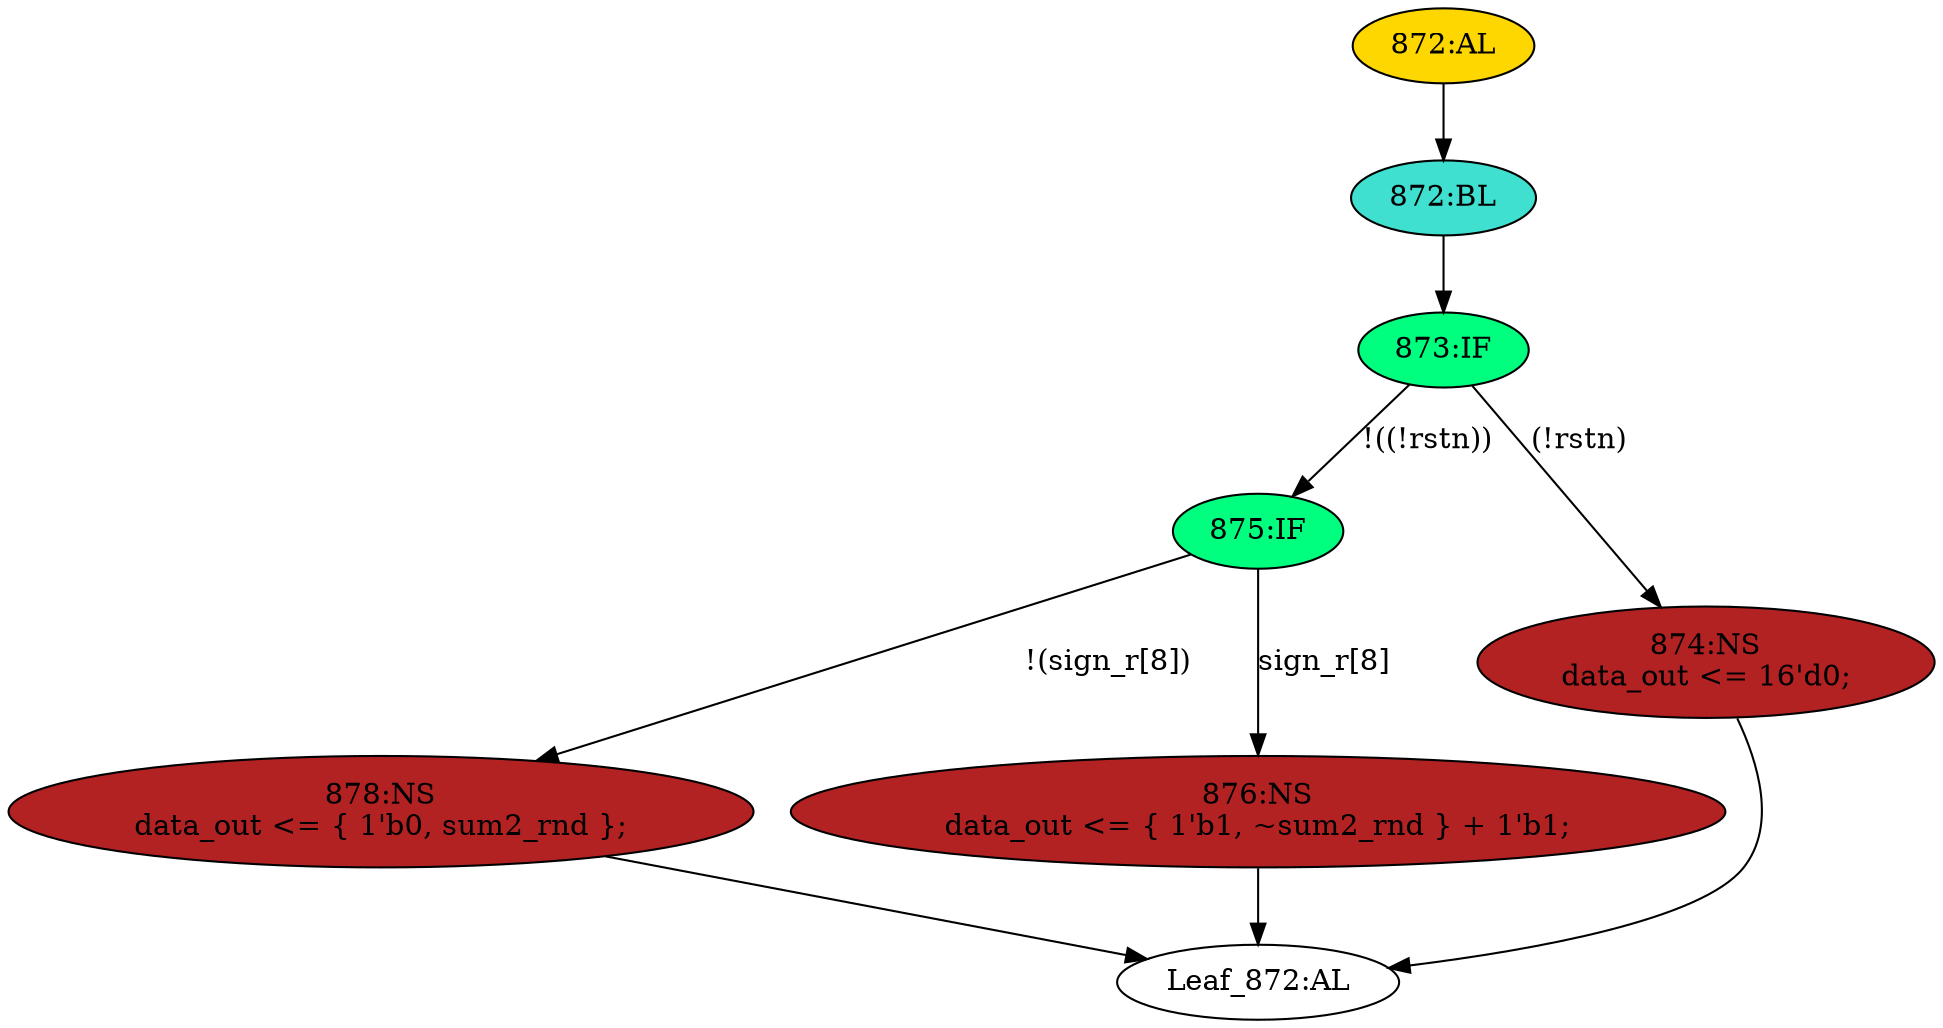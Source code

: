 strict digraph "" {
	node [label="\N"];
	"878:NS"	 [ast="<pyverilog.vparser.ast.NonblockingSubstitution object at 0x7f407858a450>",
		fillcolor=firebrick,
		label="878:NS
data_out <= { 1'b0, sum2_rnd };",
		statements="[<pyverilog.vparser.ast.NonblockingSubstitution object at 0x7f407858a450>]",
		style=filled,
		typ=NonblockingSubstitution];
	"Leaf_872:AL"	 [def_var="['data_out']",
		label="Leaf_872:AL"];
	"878:NS" -> "Leaf_872:AL"	 [cond="[]",
		lineno=None];
	"872:AL"	 [ast="<pyverilog.vparser.ast.Always object at 0x7f407858a650>",
		clk_sens=True,
		fillcolor=gold,
		label="872:AL",
		sens="['clk']",
		statements="[]",
		style=filled,
		typ=Always,
		use_var="['sum2_rnd', 'rstn', 'sign_r']"];
	"872:BL"	 [ast="<pyverilog.vparser.ast.Block object at 0x7f407858a750>",
		fillcolor=turquoise,
		label="872:BL",
		statements="[]",
		style=filled,
		typ=Block];
	"872:AL" -> "872:BL"	 [cond="[]",
		lineno=None];
	"876:NS"	 [ast="<pyverilog.vparser.ast.NonblockingSubstitution object at 0x7f407858a890>",
		fillcolor=firebrick,
		label="876:NS
data_out <= { 1'b1, ~sum2_rnd } + 1'b1;",
		statements="[<pyverilog.vparser.ast.NonblockingSubstitution object at 0x7f407858a890>]",
		style=filled,
		typ=NonblockingSubstitution];
	"876:NS" -> "Leaf_872:AL"	 [cond="[]",
		lineno=None];
	"873:IF"	 [ast="<pyverilog.vparser.ast.IfStatement object at 0x7f407858a790>",
		fillcolor=springgreen,
		label="873:IF",
		statements="[]",
		style=filled,
		typ=IfStatement];
	"875:IF"	 [ast="<pyverilog.vparser.ast.IfStatement object at 0x7f407858a810>",
		fillcolor=springgreen,
		label="875:IF",
		statements="[]",
		style=filled,
		typ=IfStatement];
	"873:IF" -> "875:IF"	 [cond="['rstn']",
		label="!((!rstn))",
		lineno=873];
	"874:NS"	 [ast="<pyverilog.vparser.ast.NonblockingSubstitution object at 0x7f407858abd0>",
		fillcolor=firebrick,
		label="874:NS
data_out <= 16'd0;",
		statements="[<pyverilog.vparser.ast.NonblockingSubstitution object at 0x7f407858abd0>]",
		style=filled,
		typ=NonblockingSubstitution];
	"873:IF" -> "874:NS"	 [cond="['rstn']",
		label="(!rstn)",
		lineno=873];
	"875:IF" -> "878:NS"	 [cond="['sign_r']",
		label="!(sign_r[8])",
		lineno=875];
	"875:IF" -> "876:NS"	 [cond="['sign_r']",
		label="sign_r[8]",
		lineno=875];
	"874:NS" -> "Leaf_872:AL"	 [cond="[]",
		lineno=None];
	"872:BL" -> "873:IF"	 [cond="[]",
		lineno=None];
}
